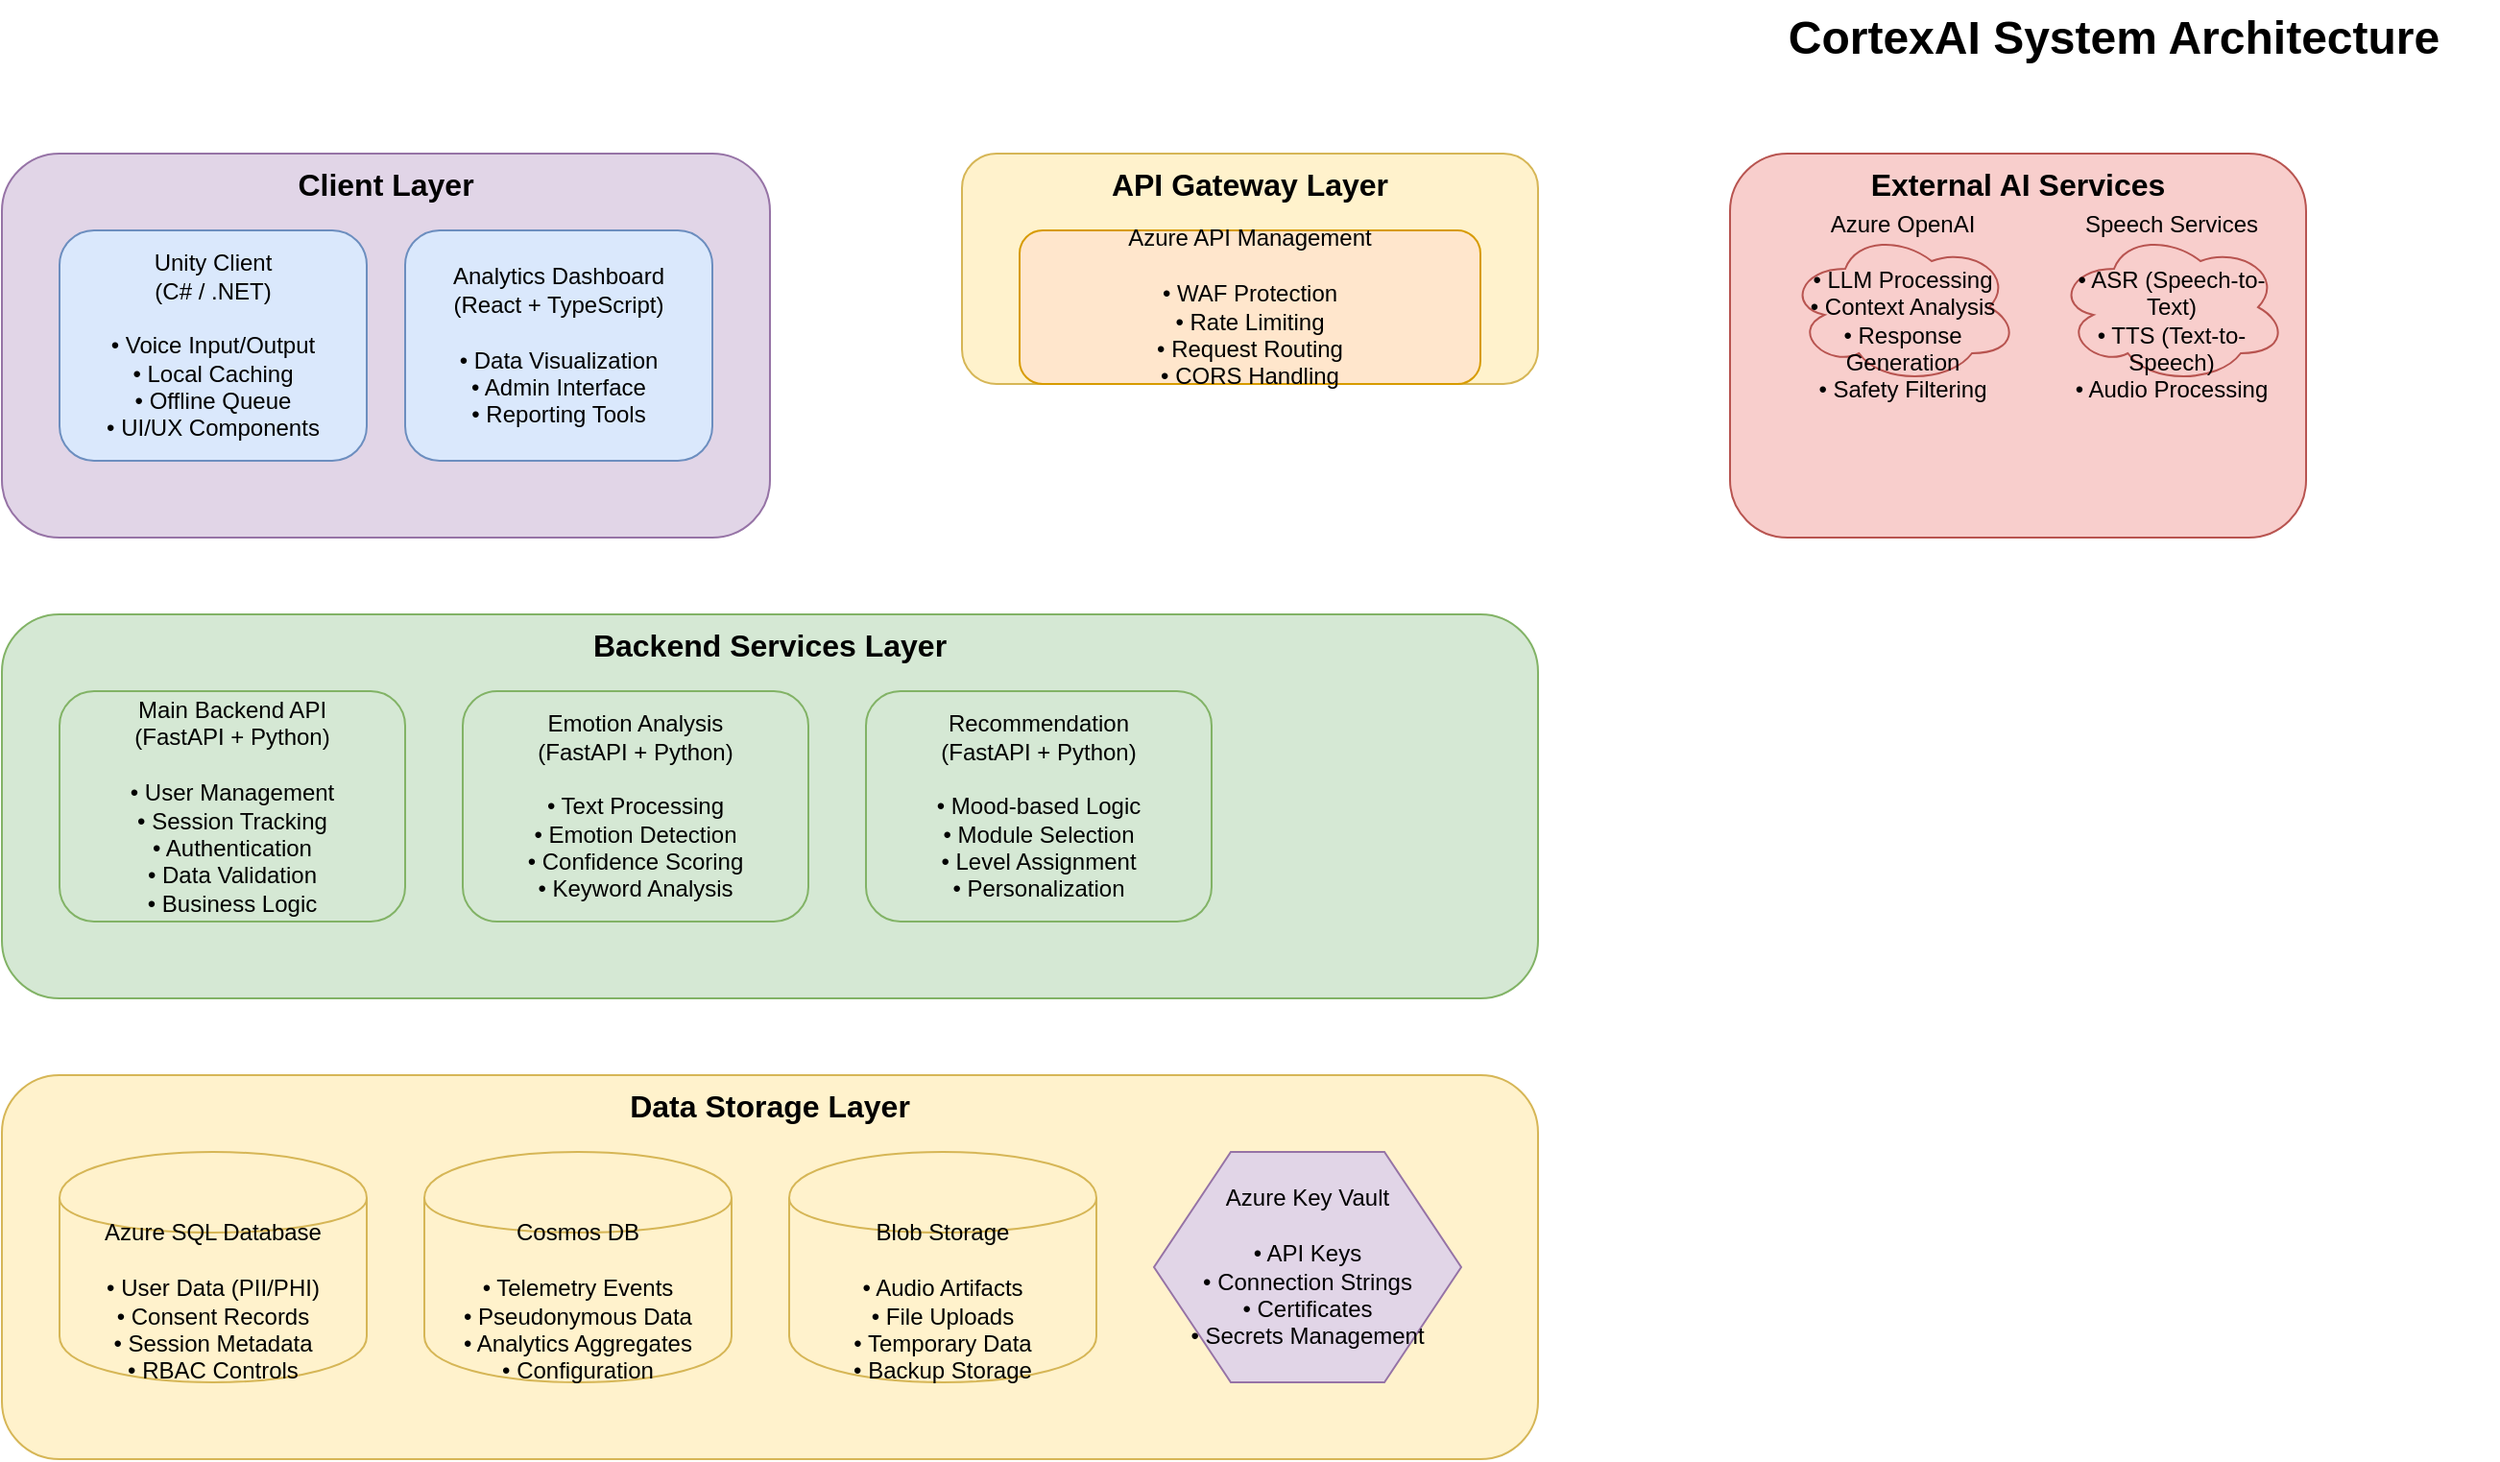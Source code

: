 <mxfile version="24.7.17">
  <diagram id="systemArchitecture" name="System Architecture">
    <mxGraphModel dx="2000" dy="1200" grid="1" gridSize="10" guides="1" tooltips="1" connect="1" arrows="1" fold="1" page="1" pageScale="1" pageWidth="2400" pageHeight="1600" math="0" shadow="0">
      <root>
        <mxCell id="0"/>
        <mxCell id="1" parent="0"/>

        <!-- Title -->
        <mxCell id="title" value="CortexAI System Architecture" style="text;html=1;strokeColor=none;fillColor=none;align=center;verticalAlign=middle;whiteSpace=wrap;rounded=0;fontSize=24;fontStyle=1" vertex="1" parent="1">
          <mxGeometry x="1000" y="40" width="400" height="40" as="geometry"/>
        </mxCell>

        <!-- Client Layer -->
        <mxCell id="clientLayer" value="Client Layer" style="rounded=1;whiteSpace=wrap;html=1;fillColor=#e1d5e7;strokeColor=#9673a6;fontSize=16;fontStyle=1;verticalAlign=top;" vertex="1" parent="1">
          <mxGeometry x="100" y="120" width="400" height="200" as="geometry"/>
        </mxCell>

        <mxCell id="unityClient" value="Unity Client&#xa;(C# / .NET)&#xa;&#xa;• Voice Input/Output&#xa;• Local Caching&#xa;• Offline Queue&#xa;• UI/UX Components" style="rounded=1;whiteSpace=wrap;html=1;fillColor=#dae8fc;strokeColor=#6c8ebf;fontSize=12;" vertex="1" parent="1">
          <mxGeometry x="130" y="160" width="160" height="120" as="geometry"/>
        </mxCell>

        <mxCell id="webDashboard" value="Analytics Dashboard&#xa;(React + TypeScript)&#xa;&#xa;• Data Visualization&#xa;• Admin Interface&#xa;• Reporting Tools" style="rounded=1;whiteSpace=wrap;html=1;fillColor=#dae8fc;strokeColor=#6c8ebf;fontSize=12;" vertex="1" parent="1">
          <mxGeometry x="310" y="160" width="160" height="120" as="geometry"/>
        </mxCell>

        <!-- API Gateway Layer -->
        <mxCell id="gatewayLayer" value="API Gateway Layer" style="rounded=1;whiteSpace=wrap;html=1;fillColor=#fff2cc;strokeColor=#d6b656;fontSize=16;fontStyle=1;verticalAlign=top;" vertex="1" parent="1">
          <mxGeometry x="600" y="120" width="300" height="120" as="geometry"/>
        </mxCell>

        <mxCell id="apiGateway" value="Azure API Management&#xa;&#xa;• WAF Protection&#xa;• Rate Limiting&#xa;• Request Routing&#xa;• CORS Handling" style="rounded=1;whiteSpace=wrap;html=1;fillColor=#ffe6cc;strokeColor=#d79b00;fontSize=12;" vertex="1" parent="1">
          <mxGeometry x="630" y="160" width="240" height="80" as="geometry"/>
        </mxCell>

        <!-- Backend Services Layer -->
        <mxCell id="backendLayer" value="Backend Services Layer" style="rounded=1;whiteSpace=wrap;html=1;fillColor=#d5e8d4;strokeColor=#82b366;fontSize=16;fontStyle=1;verticalAlign=top;" vertex="1" parent="1">
          <mxGeometry x="100" y="360" width="800" height="200" as="geometry"/>
        </mxCell>

        <mxCell id="mainAPI" value="Main Backend API&#xa;(FastAPI + Python)&#xa;&#xa;• User Management&#xa;• Session Tracking&#xa;• Authentication&#xa;• Data Validation&#xa;• Business Logic" style="rounded=1;whiteSpace=wrap;html=1;fillColor=#d5e8d4;strokeColor=#82b366;fontSize=12;" vertex="1" parent="1">
          <mxGeometry x="130" y="400" width="180" height="120" as="geometry"/>
        </mxCell>

        <mxCell id="emotionService" value="Emotion Analysis&#xa;(FastAPI + Python)&#xa;&#xa;• Text Processing&#xa;• Emotion Detection&#xa;• Confidence Scoring&#xa;• Keyword Analysis" style="rounded=1;whiteSpace=wrap;html=1;fillColor=#d5e8d4;strokeColor=#82b366;fontSize=12;" vertex="1" parent="1">
          <mxGeometry x="340" y="400" width="180" height="120" as="geometry"/>
        </mxCell>

        <mxCell id="recommendService" value="Recommendation&#xa;(FastAPI + Python)&#xa;&#xa;• Mood-based Logic&#xa;• Module Selection&#xa;• Level Assignment&#xa;• Personalization" style="rounded=1;whiteSpace=wrap;html=1;fillColor=#d5e8d4;strokeColor=#82b366;fontSize=12;" vertex="1" parent="1">
          <mxGeometry x="550" y="400" width="180" height="120" as="geometry"/>
        </mxCell>

        <!-- AI Services Layer -->
        <mxCell id="aiLayer" value="External AI Services" style="rounded=1;whiteSpace=wrap;html=1;fillColor=#f8cecc;strokeColor=#b85450;fontSize=16;fontStyle=1;verticalAlign=top;" vertex="1" parent="1">
          <mxGeometry x="1000" y="120" width="300" height="200" as="geometry"/>
        </mxCell>

        <mxCell id="azureOpenAI" value="Azure OpenAI&#xa;&#xa;• LLM Processing&#xa;• Context Analysis&#xa;• Response Generation&#xa;• Safety Filtering" style="shape=cloud;whiteSpace=wrap;html=1;fillColor=#f8cecc;strokeColor=#b85450;fontSize=12;" vertex="1" parent="1">
          <mxGeometry x="1030" y="160" width="120" height="80" as="geometry"/>
        </mxCell>

        <mxCell id="speechServices" value="Speech Services&#xa;&#xa;• ASR (Speech-to-Text)&#xa;• TTS (Text-to-Speech)&#xa;• Audio Processing" style="shape=cloud;whiteSpace=wrap;html=1;fillColor=#f8cecc;strokeColor=#b85450;fontSize=12;" vertex="1" parent="1">
          <mxGeometry x="1170" y="160" width="120" height="80" as="geometry"/>
        </mxCell>

        <!-- Data Layer -->
        <mxCell id="dataLayer" value="Data Storage Layer" style="rounded=1;whiteSpace=wrap;html=1;fillColor=#fff2cc;strokeColor=#d6b656;fontSize=16;fontStyle=1;verticalAlign=top;" vertex="1" parent="1">
          <mxGeometry x="100" y="600" width="800" height="200" as="geometry"/>
        </mxCell>

        <mxCell id="azureSQL" value="Azure SQL Database&#xa;&#xa;• User Data (PII/PHI)&#xa;• Consent Records&#xa;• Session Metadata&#xa;• RBAC Controls" style="shape=cylinder;whiteSpace=wrap;html=1;boundedLbl=1;fillColor=#fff2cc;strokeColor=#d6b656;fontSize=12;" vertex="1" parent="1">
          <mxGeometry x="130" y="640" width="160" height="120" as="geometry"/>
        </mxCell>

        <mxCell id="cosmosDB" value="Cosmos DB&#xa;&#xa;• Telemetry Events&#xa;• Pseudonymous Data&#xa;• Analytics Aggregates&#xa;• Configuration" style="shape=cylinder;whiteSpace=wrap;html=1;boundedLbl=1;fillColor=#fff2cc;strokeColor=#d6b656;fontSize=12;" vertex="1" parent="1">
          <mxGeometry x="320" y="640" width="160" height="120" as="geometry"/>
        </mxCell>

        <mxCell id="blobStorage" value="Blob Storage&#xa;&#xa;• Audio Artifacts&#xa;• File Uploads&#xa;• Temporary Data&#xa;• Backup Storage" style="shape=cylinder;whiteSpace=wrap;html=1;boundedLbl=1;fillColor=#fff2cc;strokeColor=#d6b656;fontSize=12;" vertex="1" parent="1">
          <mxGeometry x="510" y="640" width="160" height="120" as="geometry"/>
        </mxCell>

        <mxCell id="keyVault" value="Azure Key Vault&#xa;&#xa;• API Keys&#xa;• Connection Strings&#xa;• Certificates&#xa;• Secrets Management" style="shape=hexagon;whiteSpace=wrap;html=1;fillColor=#e1d5e7;strokeColor=#9673a6;fontSize=12;" vertex="1" parent="1">
          <mxGeometry x="700" y="640" width="160" height="120" as="geometry"/>
        </mxCell>

        <!-- Identity Layer -->
        <mxCell id="identityLayer" value="Identity & Security" style="rounded=1;whiteSpace=wrap;html=1;fillColor=#e1d5e7;strokeColor=#9673a6;fontSize=16;fontStyle=1;verticalAlign=top;" vertex="1" parent="1">
          <mxGeometry x="1000" y="360" width="300" height="200" as="geometry"/>
        </mxCell>

        <mxCell id="azureB2C" value="Azure AD B2C&#xa;&#xa;• OIDC Authentication&#xa;• User Identity&#xa;• Token Management&#xa;• Social Logins" style="rounded=1;whiteSpace=wrap;html=1;fillColor=#e1d5e7;strokeColor=#9673a6;fontSize=12;" vertex="1" parent="1">
          <mxGeometry x="1030" y="400" width="120" height="80" as="geometry"/>
        </mxCell>

        <mxCell id="logAnalytics" value="Log Analytics&#xa;&#xa;• Security Monitoring&#xa;• Audit Trails&#xa;• SIEM Integration&#xa;• Alerting" style="rounded=1;whiteSpace=wrap;html=1;fillColor=#e1d5e7;strokeColor=#9673a6;fontSize=12;" vertex="1" parent="1">
          <mxGeometry x="1170" y="400" width="120" height="80" as="geometry"/>
        </mxCell>

        <!-- Message Queue -->
        <mxCell id="messageQueue" value="Service Bus / Queue&#xa;&#xa;• Event Processing&#xa;• Retry Logic&#xa;• Async Communication&#xa;• Load Balancing" style="rounded=1;whiteSpace=wrap;html=1;fillColor=#f8cecc;strokeColor=#b85450;fontSize=12;" vertex="1" parent="1">
          <mxGeometry x="1000" y="600" width="160" height="120" as="geometry"/>
        </mxCell>

        <!-- Data Warehouse -->
        <mxCell id="dataWarehouse" value="Data Warehouse&#xa;&#xa;• Analytics Processing&#xa;• Historical Data&#xa;• Reporting Aggregates&#xa;• ETL Pipeline" style="shape=cylinder;whiteSpace=wrap;html=1;boundedLbl=1;fillColor=#fff2cc;strokeColor=#d6b656;fontSize=12;" vertex="1" parent="1">
          <mxGeometry x="1200" y="600" width="160" height="120" as="geometry"/>
        </mxCell>

        <!-- Connections -->
        <!-- Client to Gateway -->
        <mxCell id="conn1" style="endArrow=block;html=1;strokeColor=#333333;strokeWidth=2;" edge="1" parent="1" source="unityClient" target="apiGateway">
          <mxGeometry relative="1" as="geometry"/>
          <mxPoint x="290" y="220" as="sourcePoint"/>
          <mxPoint x="630" y="200" as="targetPoint"/>
        </mxCell>
        <mxCell id="conn1Label" value="HTTPS/REST API" style="text;html=1;strokeColor=none;fillColor=none;align=center;verticalAlign=middle;whiteSpace=wrap;rounded=0;fontSize=10;" vertex="1" parent="1">
          <mxGeometry x="400" y="180" width="100" height="20" as="geometry"/>
        </mxCell>

        <!-- Dashboard to Gateway -->
        <mxCell id="conn2" style="endArrow=block;html=1;strokeColor=#333333;strokeWidth=2;" edge="1" parent="1" source="webDashboard" target="apiGateway">
          <mxGeometry relative="1" as="geometry"/>
        </mxCell>

        <!-- Gateway to Backend -->
        <mxCell id="conn3" style="endArrow=block;html=1;strokeColor=#333333;strokeWidth=2;" edge="1" parent="1" source="apiGateway" target="mainAPI">
          <mxGeometry relative="1" as="geometry"/>
        </mxCell>
        <mxCell id="conn3Label" value="HTTP/Internal" style="text;html=1;strokeColor=none;fillColor=none;align=center;verticalAlign=middle;whiteSpace=wrap;rounded=0;fontSize=10;" vertex="1" parent="1">
          <mxGeometry x="400" y="300" width="100" height="20" as="geometry"/>
        </mxCell>

        <!-- Backend to AI Services -->
        <mxCell id="conn4" style="endArrow=block;html=1;strokeColor=#333333;strokeWidth=2;" edge="1" parent="1" source="mainAPI" target="emotionService">
          <mxGeometry relative="1" as="geometry"/>
        </mxCell>

        <mxCell id="conn5" style="endArrow=block;html=1;strokeColor=#333333;strokeWidth=2;" edge="1" parent="1" source="mainAPI" target="recommendService">
          <mxGeometry relative="1" as="geometry"/>
        </mxCell>

        <!-- Backend to External AI -->
        <mxCell id="conn6" style="endArrow=block;html=1;strokeColor=#333333;strokeWidth=2;dashed=1;" edge="1" parent="1" source="mainAPI" target="azureOpenAI">
          <mxGeometry relative="1" as="geometry"/>
        </mxCell>
        <mxCell id="conn6Label" value="REST API" style="text;html=1;strokeColor=none;fillColor=none;align=center;verticalAlign=middle;whiteSpace=wrap;rounded=0;fontSize=10;" vertex="1" parent="1">
          <mxGeometry x="600" y="280" width="80" height="20" as="geometry"/>
        </mxCell>

        <mxCell id="conn7" style="endArrow=block;html=1;strokeColor=#333333;strokeWidth=2;dashed=1;" edge="1" parent="1" source="mainAPI" target="speechServices">
          <mxGeometry relative="1" as="geometry"/>
        </mxCell>

        <!-- Backend to Data -->
        <mxCell id="conn8" style="endArrow=block;html=1;strokeColor=#333333;strokeWidth=2;" edge="1" parent="1" source="mainAPI" target="azureSQL">
          <mxGeometry relative="1" as="geometry"/>
        </mxCell>

        <mxCell id="conn9" style="endArrow=block;html=1;strokeColor=#333333;strokeWidth=2;" edge="1" parent="1" source="mainAPI" target="cosmosDB">
          <mxGeometry relative="1" as="geometry"/>
        </mxCell>

        <mxCell id="conn10" style="endArrow=block;html=1;strokeColor=#333333;strokeWidth=2;" edge="1" parent="1" source="mainAPI" target="blobStorage">
          <mxGeometry relative="1" as="geometry"/>
        </mxCell>

        <!-- Backend to Security -->
        <mxCell id="conn11" style="endArrow=block;html=1;strokeColor=#333333;strokeWidth=2;" edge="1" parent="1" source="mainAPI" target="keyVault">
          <mxGeometry relative="1" as="geometry"/>
        </mxCell>

        <mxCell id="conn12" style="endArrow=block;html=1;strokeColor=#333333;strokeWidth=2;" edge="1" parent="1" source="mainAPI" target="azureB2C">
          <mxGeometry relative="1" as="geometry"/>
        </mxCell>

        <!-- Analytics connections -->
        <mxCell id="conn13" style="endArrow=block;html=1;strokeColor=#333333;strokeWidth=2;" edge="1" parent="1" source="mainAPI" target="messageQueue">
          <mxGeometry relative="1" as="geometry"/>
        </mxCell>

        <mxCell id="conn14" style="endArrow=block;html=1;strokeColor=#333333;strokeWidth=2;" edge="1" parent="1" source="messageQueue" target="dataWarehouse">
          <mxGeometry relative="1" as="geometry"/>
        </mxCell>

        <mxCell id="conn15" style="endArrow=block;html=1;strokeColor=#333333;strokeWidth=2;" edge="1" parent="1" source="cosmosDB" target="dataWarehouse">
          <mxGeometry relative="1" as="geometry"/>
        </mxCell>

        <!-- Monitoring -->
        <mxCell id="conn16" style="endArrow=block;html=1;strokeColor=#333333;strokeWidth=2;dashed=1;" edge="1" parent="1" source="mainAPI" target="logAnalytics">
          <mxGeometry relative="1" as="geometry"/>
        </mxCell>

        <!-- Technology Stack Legend -->
        <mxCell id="techStack" value="Technology Stack" style="rounded=1;whiteSpace=wrap;html=1;fillColor=#f5f5f5;strokeColor=#666666;fontSize=16;fontStyle=1;verticalAlign=top;" vertex="1" parent="1">
          <mxGeometry x="1400" y="120" width="300" height="400" as="geometry"/>
        </mxCell>

        <mxCell id="techDetails" value="Frontend:&#xa;• Unity 2022.3+ (C#)&#xa;• React 18 (TypeScript)&#xa;• Vite Build Tool&#xa;&#xa;Backend:&#xa;• FastAPI (Python 3.8+)&#xa;• SQLAlchemy ORM&#xa;• Pydantic Validation&#xa;• JWT Authentication&#xa;&#xa;Infrastructure:&#xa;• Azure Cloud Platform&#xa;• Docker Containers&#xa;• API Management&#xa;• Virtual Networks&#xa;&#xa;AI/ML:&#xa;• Azure OpenAI GPT&#xa;• Azure Speech Services&#xa;• Custom NLP Models&#xa;&#xa;Data:&#xa;• Azure SQL Database&#xa;• Cosmos DB (NoSQL)&#xa;• Blob Storage&#xa;• Service Bus Queues" style="text;html=1;strokeColor=none;fillColor=none;align=left;verticalAlign=top;whiteSpace=wrap;rounded=0;fontSize=11;" vertex="1" parent="1">
          <mxGeometry x="1420" y="160" width="260" height="340" as="geometry"/>
        </mxCell>

        <!-- Deployment Notes -->
        <mxCell id="deployNotes" value="Deployment Architecture:&#xa;• Containerized microservices&#xa;• Azure App Service hosting&#xa;• Private VNet connectivity&#xa;• Auto-scaling enabled&#xa;• Health check endpoints&#xa;• Blue-green deployment" style="rounded=1;whiteSpace=wrap;html=1;fillColor=#e1d5e7;strokeColor=#9673a6;fontSize=12;verticalAlign=top;" vertex="1" parent="1">
          <mxGeometry x="1400" y="560" width="300" height="120" as="geometry"/>
        </mxCell>

        <!-- Port Information -->
        <mxCell id="portInfo" value="Service Ports:&#xa;• Main API: 8000&#xa;• Emotion Analysis: 8001&#xa;• Recommendation: 8002&#xa;• Unity Client: Variable&#xa;• Dashboard: 5173" style="rounded=1;whiteSpace=wrap;html=1;fillColor=#dae8fc;strokeColor=#6c8ebf;fontSize=10;verticalAlign=top;" vertex="1" parent="1">
          <mxGeometry x="100" y="850" width="200" height="100" as="geometry"/>
        </mxCell>

        <!-- Security Notes -->
        <mxCell id="securityNotes" value="Security Features:&#xa;• TLS 1.2+ encryption&#xa;• JWT token authentication&#xa;• CORS protection&#xa;• Rate limiting&#xa;• WAF filtering&#xa;• Private endpoints" style="rounded=1;whiteSpace=wrap;html=1;fillColor=#f8cecc;strokeColor=#b85450;fontSize=10;verticalAlign=top;" vertex="1" parent="1">
          <mxGeometry x="320" y="850" width="200" height="100" as="geometry"/>
        </mxCell>

        <!-- Data Classification -->
        <mxCell id="dataClassification" value="Data Classification:&#xa;• PII: Azure SQL (encrypted)&#xa;• PHI: Azure SQL (HIPAA)&#xa;• Pseudonymous: Cosmos DB&#xa;• Audio: Blob (temp)&#xa;• Secrets: Key Vault" style="rounded=1;whiteSpace=wrap;html=1;fillColor=#fff2cc;strokeColor=#d6b656;fontSize=10;verticalAlign=top;" vertex="1" parent="1">
          <mxGeometry x="540" y="850" width="200" height="100" as="geometry"/>
        </mxCell>

      </root>
    </mxGraphModel>
  </diagram>
</mxfile>